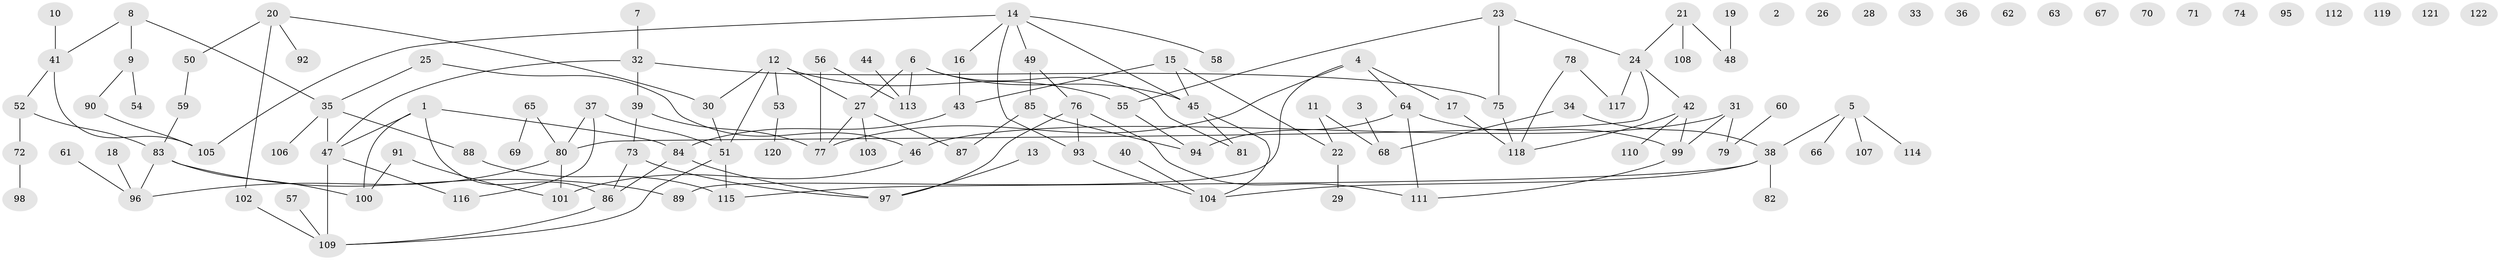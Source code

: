 // Generated by graph-tools (version 1.1) at 2025/39/03/09/25 04:39:42]
// undirected, 122 vertices, 143 edges
graph export_dot {
graph [start="1"]
  node [color=gray90,style=filled];
  1;
  2;
  3;
  4;
  5;
  6;
  7;
  8;
  9;
  10;
  11;
  12;
  13;
  14;
  15;
  16;
  17;
  18;
  19;
  20;
  21;
  22;
  23;
  24;
  25;
  26;
  27;
  28;
  29;
  30;
  31;
  32;
  33;
  34;
  35;
  36;
  37;
  38;
  39;
  40;
  41;
  42;
  43;
  44;
  45;
  46;
  47;
  48;
  49;
  50;
  51;
  52;
  53;
  54;
  55;
  56;
  57;
  58;
  59;
  60;
  61;
  62;
  63;
  64;
  65;
  66;
  67;
  68;
  69;
  70;
  71;
  72;
  73;
  74;
  75;
  76;
  77;
  78;
  79;
  80;
  81;
  82;
  83;
  84;
  85;
  86;
  87;
  88;
  89;
  90;
  91;
  92;
  93;
  94;
  95;
  96;
  97;
  98;
  99;
  100;
  101;
  102;
  103;
  104;
  105;
  106;
  107;
  108;
  109;
  110;
  111;
  112;
  113;
  114;
  115;
  116;
  117;
  118;
  119;
  120;
  121;
  122;
  1 -- 47;
  1 -- 84;
  1 -- 86;
  1 -- 100;
  3 -- 68;
  4 -- 17;
  4 -- 64;
  4 -- 77;
  4 -- 89;
  5 -- 38;
  5 -- 66;
  5 -- 107;
  5 -- 114;
  6 -- 27;
  6 -- 45;
  6 -- 81;
  6 -- 113;
  7 -- 32;
  8 -- 9;
  8 -- 35;
  8 -- 41;
  9 -- 54;
  9 -- 90;
  10 -- 41;
  11 -- 22;
  11 -- 68;
  12 -- 27;
  12 -- 30;
  12 -- 51;
  12 -- 53;
  12 -- 55;
  13 -- 97;
  14 -- 16;
  14 -- 45;
  14 -- 49;
  14 -- 58;
  14 -- 93;
  14 -- 105;
  15 -- 22;
  15 -- 43;
  15 -- 45;
  16 -- 43;
  17 -- 118;
  18 -- 96;
  19 -- 48;
  20 -- 30;
  20 -- 50;
  20 -- 92;
  20 -- 102;
  21 -- 24;
  21 -- 48;
  21 -- 108;
  22 -- 29;
  23 -- 24;
  23 -- 55;
  23 -- 75;
  24 -- 42;
  24 -- 80;
  24 -- 117;
  25 -- 35;
  25 -- 46;
  27 -- 77;
  27 -- 87;
  27 -- 103;
  30 -- 51;
  31 -- 46;
  31 -- 79;
  31 -- 99;
  32 -- 39;
  32 -- 47;
  32 -- 75;
  34 -- 38;
  34 -- 68;
  35 -- 47;
  35 -- 88;
  35 -- 106;
  37 -- 51;
  37 -- 80;
  37 -- 116;
  38 -- 82;
  38 -- 104;
  38 -- 115;
  39 -- 73;
  39 -- 77;
  40 -- 104;
  41 -- 52;
  41 -- 105;
  42 -- 99;
  42 -- 110;
  42 -- 118;
  43 -- 84;
  44 -- 113;
  45 -- 81;
  45 -- 104;
  46 -- 101;
  47 -- 109;
  47 -- 116;
  49 -- 76;
  49 -- 85;
  50 -- 59;
  51 -- 109;
  51 -- 115;
  52 -- 72;
  52 -- 83;
  53 -- 120;
  55 -- 94;
  56 -- 77;
  56 -- 113;
  57 -- 109;
  59 -- 83;
  60 -- 79;
  61 -- 96;
  64 -- 94;
  64 -- 99;
  64 -- 111;
  65 -- 69;
  65 -- 80;
  72 -- 98;
  73 -- 86;
  73 -- 97;
  75 -- 118;
  76 -- 93;
  76 -- 97;
  76 -- 111;
  78 -- 117;
  78 -- 118;
  80 -- 96;
  80 -- 101;
  83 -- 89;
  83 -- 96;
  83 -- 100;
  84 -- 86;
  84 -- 97;
  85 -- 87;
  85 -- 94;
  86 -- 109;
  88 -- 115;
  90 -- 105;
  91 -- 100;
  91 -- 101;
  93 -- 104;
  99 -- 111;
  102 -- 109;
}
